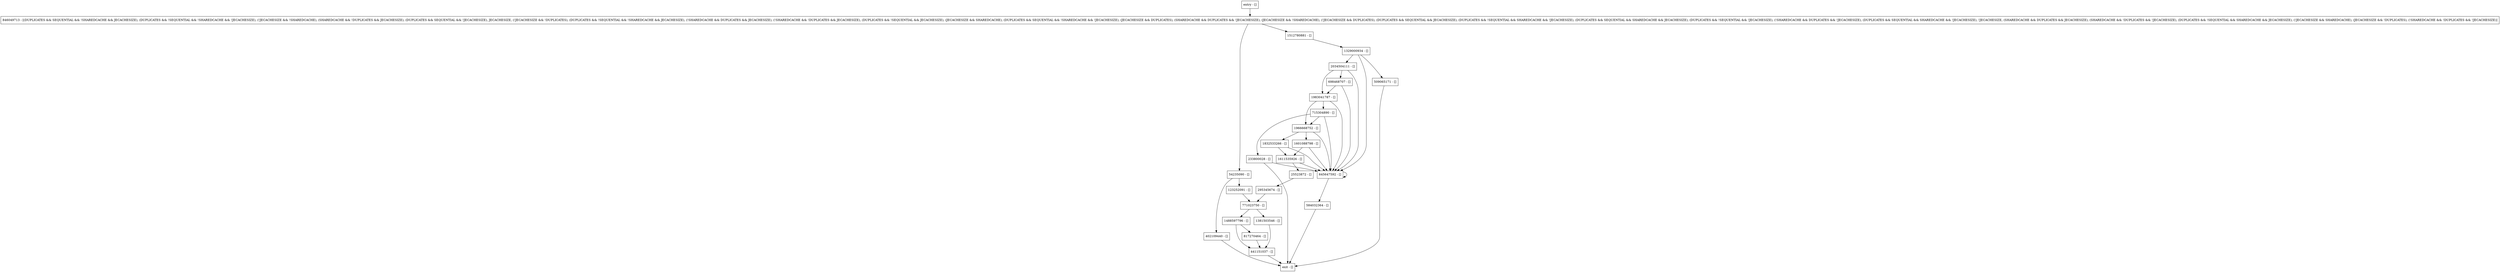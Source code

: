 digraph logDirtyIN {
node [shape=record];
1329000934 [label="1329000934 - []"];
1488597796 [label="1488597796 - []"];
1611535926 [label="1611535926 - []"];
295345674 [label="295345674 - []"];
1983041787 [label="1983041787 - []"];
584032364 [label="584032364 - []"];
441151037 [label="441151037 - []"];
123252091 [label="123252091 - []"];
25523872 [label="25523872 - []"];
54235090 [label="54235090 - []"];
1966668752 [label="1966668752 - []"];
1601088798 [label="1601088798 - []"];
846049713 [label="846049713 - [(DUPLICATES && SEQUENTIAL && !SHAREDCACHE && JECACHESIZE), (DUPLICATES && !SEQUENTIAL && !SHAREDCACHE && !JECACHESIZE), (!JECACHESIZE && !SHAREDCACHE), (SHAREDCACHE && !DUPLICATES && JECACHESIZE), (DUPLICATES && SEQUENTIAL && !JECACHESIZE), JECACHESIZE, (!JECACHESIZE && !DUPLICATES), (DUPLICATES && !SEQUENTIAL && !SHAREDCACHE && JECACHESIZE), (!SHAREDCACHE && DUPLICATES && JECACHESIZE), (!SHAREDCACHE && !DUPLICATES && JECACHESIZE), (DUPLICATES && !SEQUENTIAL && JECACHESIZE), (JECACHESIZE && SHAREDCACHE), (DUPLICATES && SEQUENTIAL && !SHAREDCACHE && !JECACHESIZE), (JECACHESIZE && DUPLICATES), (SHAREDCACHE && DUPLICATES && !JECACHESIZE), (JECACHESIZE && !SHAREDCACHE), (!JECACHESIZE && DUPLICATES), (DUPLICATES && SEQUENTIAL && JECACHESIZE), (DUPLICATES && !SEQUENTIAL && SHAREDCACHE && !JECACHESIZE), (DUPLICATES && SEQUENTIAL && SHAREDCACHE && JECACHESIZE), (DUPLICATES && !SEQUENTIAL && !JECACHESIZE), (!SHAREDCACHE && DUPLICATES && !JECACHESIZE), (DUPLICATES && SEQUENTIAL && SHAREDCACHE && !JECACHESIZE), !JECACHESIZE, (SHAREDCACHE && DUPLICATES && JECACHESIZE), (SHAREDCACHE && !DUPLICATES && !JECACHESIZE), (DUPLICATES && !SEQUENTIAL && SHAREDCACHE && JECACHESIZE), (!JECACHESIZE && SHAREDCACHE), (JECACHESIZE && !DUPLICATES), (!SHAREDCACHE && !DUPLICATES && !JECACHESIZE)]"];
509065171 [label="509065171 - []"];
817270464 [label="817270464 - []"];
645647592 [label="645647592 - []"];
402109440 [label="402109440 - []"];
698468707 [label="698468707 - []"];
715304890 [label="715304890 - []"];
1381503546 [label="1381503546 - []"];
2034504111 [label="2034504111 - []"];
entry [label="entry - []"];
exit [label="exit - []"];
233800028 [label="233800028 - []"];
1832533266 [label="1832533266 - []"];
771023750 [label="771023750 - []"];
1512780881 [label="1512780881 - []"];
entry;
exit;
1329000934 -> 509065171;
1329000934 -> 2034504111;
1329000934 -> 645647592;
1488597796 -> 441151037;
1488597796 -> 817270464;
1611535926 -> 25523872;
1611535926 -> 645647592;
295345674 -> 771023750;
1983041787 -> 1966668752;
1983041787 -> 715304890;
1983041787 -> 645647592;
584032364 -> exit;
441151037 -> exit;
123252091 -> 771023750;
25523872 -> 295345674;
54235090 -> 123252091;
54235090 -> 402109440;
1966668752 -> 1832533266;
1966668752 -> 1601088798;
1966668752 -> 645647592;
1601088798 -> 1611535926;
1601088798 -> 645647592;
846049713 -> 1512780881;
846049713 -> 54235090;
509065171 -> exit;
817270464 -> 441151037;
645647592 -> 584032364;
645647592 -> 645647592;
402109440 -> exit;
698468707 -> 1983041787;
698468707 -> 645647592;
715304890 -> 1966668752;
715304890 -> 233800028;
715304890 -> 645647592;
1381503546 -> 441151037;
2034504111 -> 698468707;
2034504111 -> 1983041787;
2034504111 -> 645647592;
entry -> 846049713;
233800028 -> exit;
233800028 -> 645647592;
1832533266 -> 1611535926;
1832533266 -> 645647592;
771023750 -> 1488597796;
771023750 -> 1381503546;
1512780881 -> 1329000934;
}
